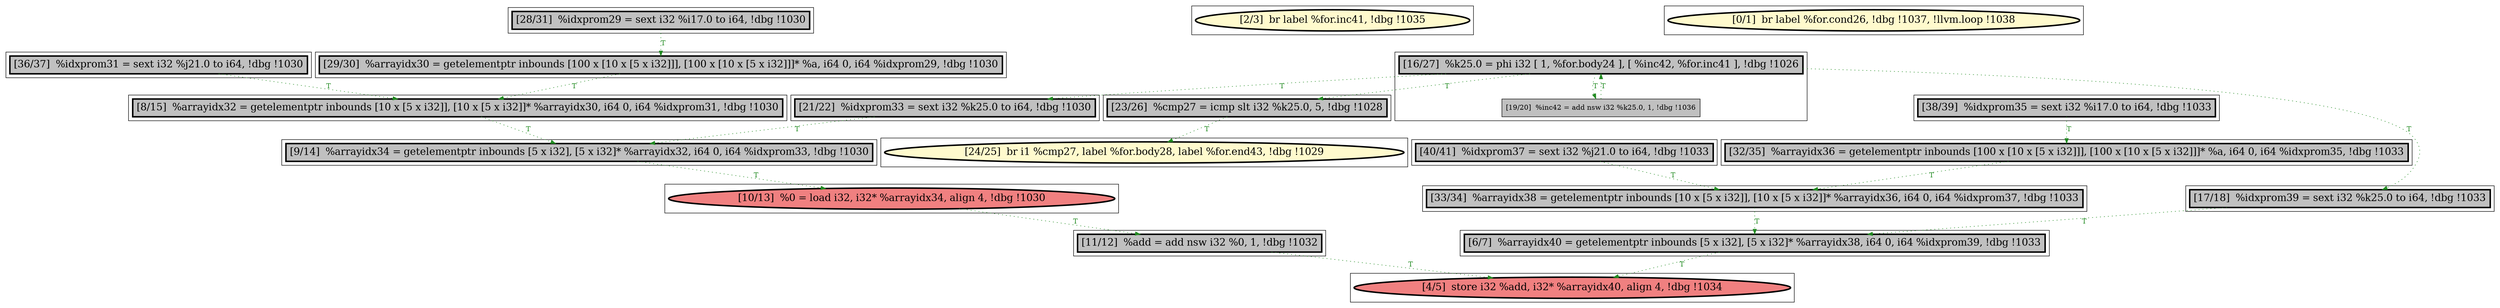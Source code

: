 
digraph G {



node775->node771 [style=dotted,color=forestgreen,label="T",fontcolor=forestgreen ]
node771->node758 [style=dotted,color=forestgreen,label="T",fontcolor=forestgreen ]
node767->node775 [style=dotted,color=forestgreen,label="T",fontcolor=forestgreen ]
node772->node768 [style=dotted,color=forestgreen,label="T",fontcolor=forestgreen ]
node776->node769 [style=dotted,color=forestgreen,label="T",fontcolor=forestgreen ]
node774->node772 [style=dotted,color=forestgreen,label="T",fontcolor=forestgreen ]
node760->node764 [style=dotted,color=forestgreen,label="T",fontcolor=forestgreen ]
node764->node771 [style=dotted,color=forestgreen,label="T",fontcolor=forestgreen ]
node767->node761 [style=dotted,color=forestgreen,label="T",fontcolor=forestgreen ]
node763->node760 [style=dotted,color=forestgreen,label="T",fontcolor=forestgreen ]
node765->node772 [style=dotted,color=forestgreen,label="T",fontcolor=forestgreen ]
node762->node764 [style=dotted,color=forestgreen,label="T",fontcolor=forestgreen ]
node768->node776 [style=dotted,color=forestgreen,label="T",fontcolor=forestgreen ]
node767->node766 [style=dotted,color=forestgreen,label="T",fontcolor=forestgreen ]
node767->node773 [style=dotted,color=forestgreen,label="T",fontcolor=forestgreen ]
node759->node765 [style=dotted,color=forestgreen,label="T",fontcolor=forestgreen ]
node769->node758 [style=dotted,color=forestgreen,label="T",fontcolor=forestgreen ]
node766->node767 [style=dotted,color=forestgreen,label="T",fontcolor=forestgreen ]
node761->node770 [style=dotted,color=forestgreen,label="T",fontcolor=forestgreen ]
node773->node768 [style=dotted,color=forestgreen,label="T",fontcolor=forestgreen ]


subgraph cluster18 {


node775 [penwidth=3.0,fontsize=20,fillcolor=grey,label="[17/18]  %idxprom39 = sext i32 %k25.0 to i64, !dbg !1033",shape=rectangle,style=filled ]



}

subgraph cluster16 {


node773 [penwidth=3.0,fontsize=20,fillcolor=grey,label="[21/22]  %idxprom33 = sext i32 %k25.0 to i64, !dbg !1030",shape=rectangle,style=filled ]



}

subgraph cluster17 {


node774 [penwidth=3.0,fontsize=20,fillcolor=grey,label="[36/37]  %idxprom31 = sext i32 %j21.0 to i64, !dbg !1030",shape=rectangle,style=filled ]



}

subgraph cluster4 {


node760 [penwidth=3.0,fontsize=20,fillcolor=grey,label="[32/35]  %arrayidx36 = getelementptr inbounds [100 x [10 x [5 x i32]]], [100 x [10 x [5 x i32]]]* %a, i64 0, i64 %idxprom35, !dbg !1033",shape=rectangle,style=filled ]



}

subgraph cluster3 {


node759 [penwidth=3.0,fontsize=20,fillcolor=grey,label="[28/31]  %idxprom29 = sext i32 %i17.0 to i64, !dbg !1030",shape=rectangle,style=filled ]



}

subgraph cluster2 {


node758 [penwidth=3.0,fontsize=20,fillcolor=lightcoral,label="[4/5]  store i32 %add, i32* %arrayidx40, align 4, !dbg !1034",shape=ellipse,style=filled ]



}

subgraph cluster1 {


node757 [penwidth=3.0,fontsize=20,fillcolor=lemonchiffon,label="[2/3]  br label %for.inc41, !dbg !1035",shape=ellipse,style=filled ]



}

subgraph cluster12 {


node769 [penwidth=3.0,fontsize=20,fillcolor=grey,label="[11/12]  %add = add nsw i32 %0, 1, !dbg !1032",shape=rectangle,style=filled ]



}

subgraph cluster5 {


node761 [penwidth=3.0,fontsize=20,fillcolor=grey,label="[23/26]  %cmp27 = icmp slt i32 %k25.0, 5, !dbg !1028",shape=rectangle,style=filled ]



}

subgraph cluster0 {


node756 [penwidth=3.0,fontsize=20,fillcolor=lemonchiffon,label="[0/1]  br label %for.cond26, !dbg !1037, !llvm.loop !1038",shape=ellipse,style=filled ]



}

subgraph cluster6 {


node762 [penwidth=3.0,fontsize=20,fillcolor=grey,label="[40/41]  %idxprom37 = sext i32 %j21.0 to i64, !dbg !1033",shape=rectangle,style=filled ]



}

subgraph cluster14 {


node771 [penwidth=3.0,fontsize=20,fillcolor=grey,label="[6/7]  %arrayidx40 = getelementptr inbounds [5 x i32], [5 x i32]* %arrayidx38, i64 0, i64 %idxprom39, !dbg !1033",shape=rectangle,style=filled ]



}

subgraph cluster7 {


node763 [penwidth=3.0,fontsize=20,fillcolor=grey,label="[38/39]  %idxprom35 = sext i32 %i17.0 to i64, !dbg !1033",shape=rectangle,style=filled ]



}

subgraph cluster8 {


node764 [penwidth=3.0,fontsize=20,fillcolor=grey,label="[33/34]  %arrayidx38 = getelementptr inbounds [10 x [5 x i32]], [10 x [5 x i32]]* %arrayidx36, i64 0, i64 %idxprom37, !dbg !1033",shape=rectangle,style=filled ]



}

subgraph cluster9 {


node765 [penwidth=3.0,fontsize=20,fillcolor=grey,label="[29/30]  %arrayidx30 = getelementptr inbounds [100 x [10 x [5 x i32]]], [100 x [10 x [5 x i32]]]* %a, i64 0, i64 %idxprom29, !dbg !1030",shape=rectangle,style=filled ]



}

subgraph cluster19 {


node776 [penwidth=3.0,fontsize=20,fillcolor=lightcoral,label="[10/13]  %0 = load i32, i32* %arrayidx34, align 4, !dbg !1030",shape=ellipse,style=filled ]



}

subgraph cluster10 {


node767 [penwidth=3.0,fontsize=20,fillcolor=grey,label="[16/27]  %k25.0 = phi i32 [ 1, %for.body24 ], [ %inc42, %for.inc41 ], !dbg !1026",shape=rectangle,style=filled ]
node766 [fillcolor=grey,label="[19/20]  %inc42 = add nsw i32 %k25.0, 1, !dbg !1036",shape=rectangle,style=filled ]



}

subgraph cluster11 {


node768 [penwidth=3.0,fontsize=20,fillcolor=grey,label="[9/14]  %arrayidx34 = getelementptr inbounds [5 x i32], [5 x i32]* %arrayidx32, i64 0, i64 %idxprom33, !dbg !1030",shape=rectangle,style=filled ]



}

subgraph cluster13 {


node770 [penwidth=3.0,fontsize=20,fillcolor=lemonchiffon,label="[24/25]  br i1 %cmp27, label %for.body28, label %for.end43, !dbg !1029",shape=ellipse,style=filled ]



}

subgraph cluster15 {


node772 [penwidth=3.0,fontsize=20,fillcolor=grey,label="[8/15]  %arrayidx32 = getelementptr inbounds [10 x [5 x i32]], [10 x [5 x i32]]* %arrayidx30, i64 0, i64 %idxprom31, !dbg !1030",shape=rectangle,style=filled ]



}

}
